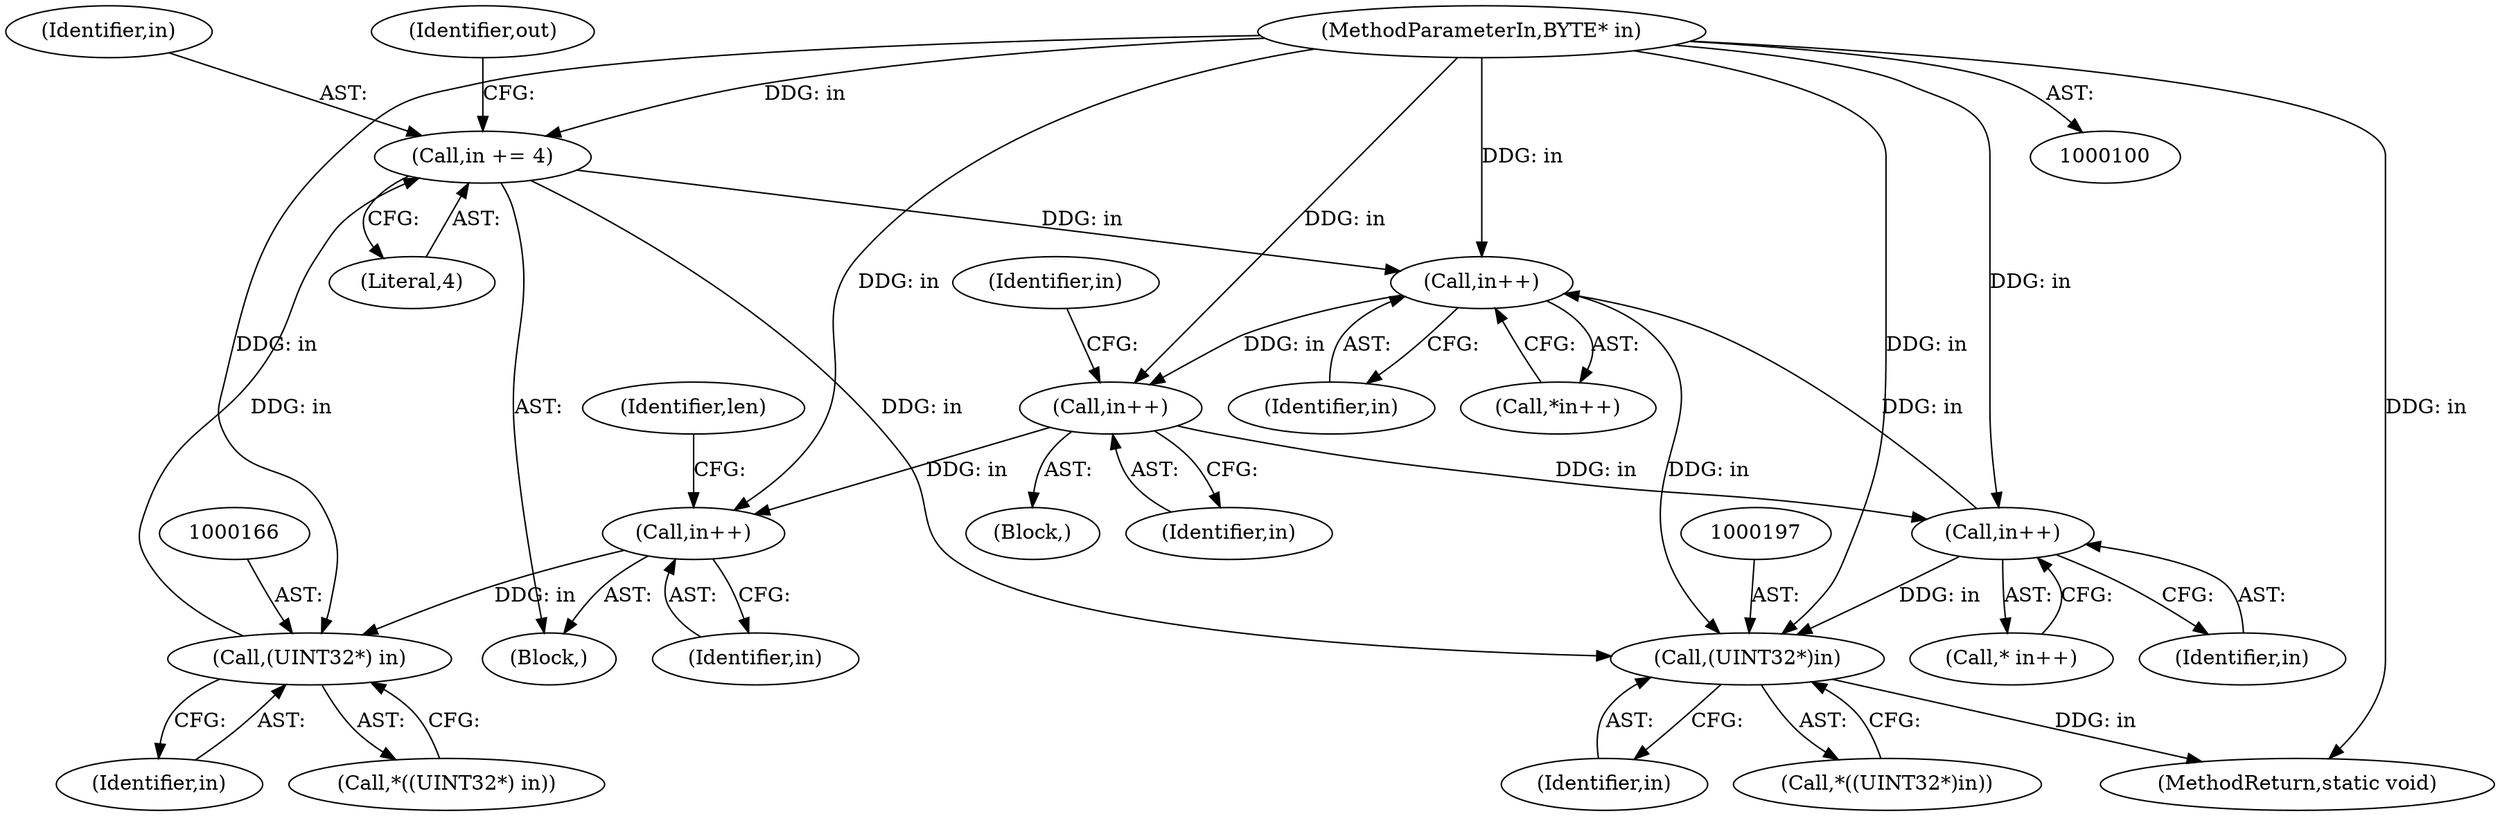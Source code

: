 digraph "1_FreeRDP_d1112c279bd1a327e8e4d0b5f371458bf2579659_1@pointer" {
"1000168" [label="(Call,in += 4)"];
"1000165" [label="(Call,(UINT32*) in)"];
"1000160" [label="(Call,in++)"];
"1000140" [label="(Call,in++)"];
"1000119" [label="(Call,in++)"];
"1000168" [label="(Call,in += 4)"];
"1000101" [label="(MethodParameterIn,BYTE* in)"];
"1000153" [label="(Call,in++)"];
"1000196" [label="(Call,(UINT32*)in)"];
"1000170" [label="(Literal,4)"];
"1000159" [label="(Block,)"];
"1000199" [label="(MethodReturn,static void)"];
"1000101" [label="(MethodParameterIn,BYTE* in)"];
"1000169" [label="(Identifier,in)"];
"1000196" [label="(Call,(UINT32*)in)"];
"1000152" [label="(Call,* in++)"];
"1000119" [label="(Call,in++)"];
"1000140" [label="(Call,in++)"];
"1000118" [label="(Call,*in++)"];
"1000172" [label="(Identifier,out)"];
"1000165" [label="(Call,(UINT32*) in)"];
"1000195" [label="(Call,*((UINT32*)in))"];
"1000141" [label="(Identifier,in)"];
"1000164" [label="(Call,*((UINT32*) in))"];
"1000120" [label="(Identifier,in)"];
"1000161" [label="(Identifier,in)"];
"1000163" [label="(Identifier,len)"];
"1000139" [label="(Block,)"];
"1000198" [label="(Identifier,in)"];
"1000167" [label="(Identifier,in)"];
"1000145" [label="(Identifier,in)"];
"1000160" [label="(Call,in++)"];
"1000153" [label="(Call,in++)"];
"1000154" [label="(Identifier,in)"];
"1000168" [label="(Call,in += 4)"];
"1000168" -> "1000159"  [label="AST: "];
"1000168" -> "1000170"  [label="CFG: "];
"1000169" -> "1000168"  [label="AST: "];
"1000170" -> "1000168"  [label="AST: "];
"1000172" -> "1000168"  [label="CFG: "];
"1000168" -> "1000119"  [label="DDG: in"];
"1000165" -> "1000168"  [label="DDG: in"];
"1000101" -> "1000168"  [label="DDG: in"];
"1000168" -> "1000196"  [label="DDG: in"];
"1000165" -> "1000164"  [label="AST: "];
"1000165" -> "1000167"  [label="CFG: "];
"1000166" -> "1000165"  [label="AST: "];
"1000167" -> "1000165"  [label="AST: "];
"1000164" -> "1000165"  [label="CFG: "];
"1000160" -> "1000165"  [label="DDG: in"];
"1000101" -> "1000165"  [label="DDG: in"];
"1000160" -> "1000159"  [label="AST: "];
"1000160" -> "1000161"  [label="CFG: "];
"1000161" -> "1000160"  [label="AST: "];
"1000163" -> "1000160"  [label="CFG: "];
"1000140" -> "1000160"  [label="DDG: in"];
"1000101" -> "1000160"  [label="DDG: in"];
"1000140" -> "1000139"  [label="AST: "];
"1000140" -> "1000141"  [label="CFG: "];
"1000141" -> "1000140"  [label="AST: "];
"1000145" -> "1000140"  [label="CFG: "];
"1000119" -> "1000140"  [label="DDG: in"];
"1000101" -> "1000140"  [label="DDG: in"];
"1000140" -> "1000153"  [label="DDG: in"];
"1000119" -> "1000118"  [label="AST: "];
"1000119" -> "1000120"  [label="CFG: "];
"1000120" -> "1000119"  [label="AST: "];
"1000118" -> "1000119"  [label="CFG: "];
"1000153" -> "1000119"  [label="DDG: in"];
"1000101" -> "1000119"  [label="DDG: in"];
"1000119" -> "1000196"  [label="DDG: in"];
"1000101" -> "1000100"  [label="AST: "];
"1000101" -> "1000199"  [label="DDG: in"];
"1000101" -> "1000153"  [label="DDG: in"];
"1000101" -> "1000196"  [label="DDG: in"];
"1000153" -> "1000152"  [label="AST: "];
"1000153" -> "1000154"  [label="CFG: "];
"1000154" -> "1000153"  [label="AST: "];
"1000152" -> "1000153"  [label="CFG: "];
"1000153" -> "1000196"  [label="DDG: in"];
"1000196" -> "1000195"  [label="AST: "];
"1000196" -> "1000198"  [label="CFG: "];
"1000197" -> "1000196"  [label="AST: "];
"1000198" -> "1000196"  [label="AST: "];
"1000195" -> "1000196"  [label="CFG: "];
"1000196" -> "1000199"  [label="DDG: in"];
}
